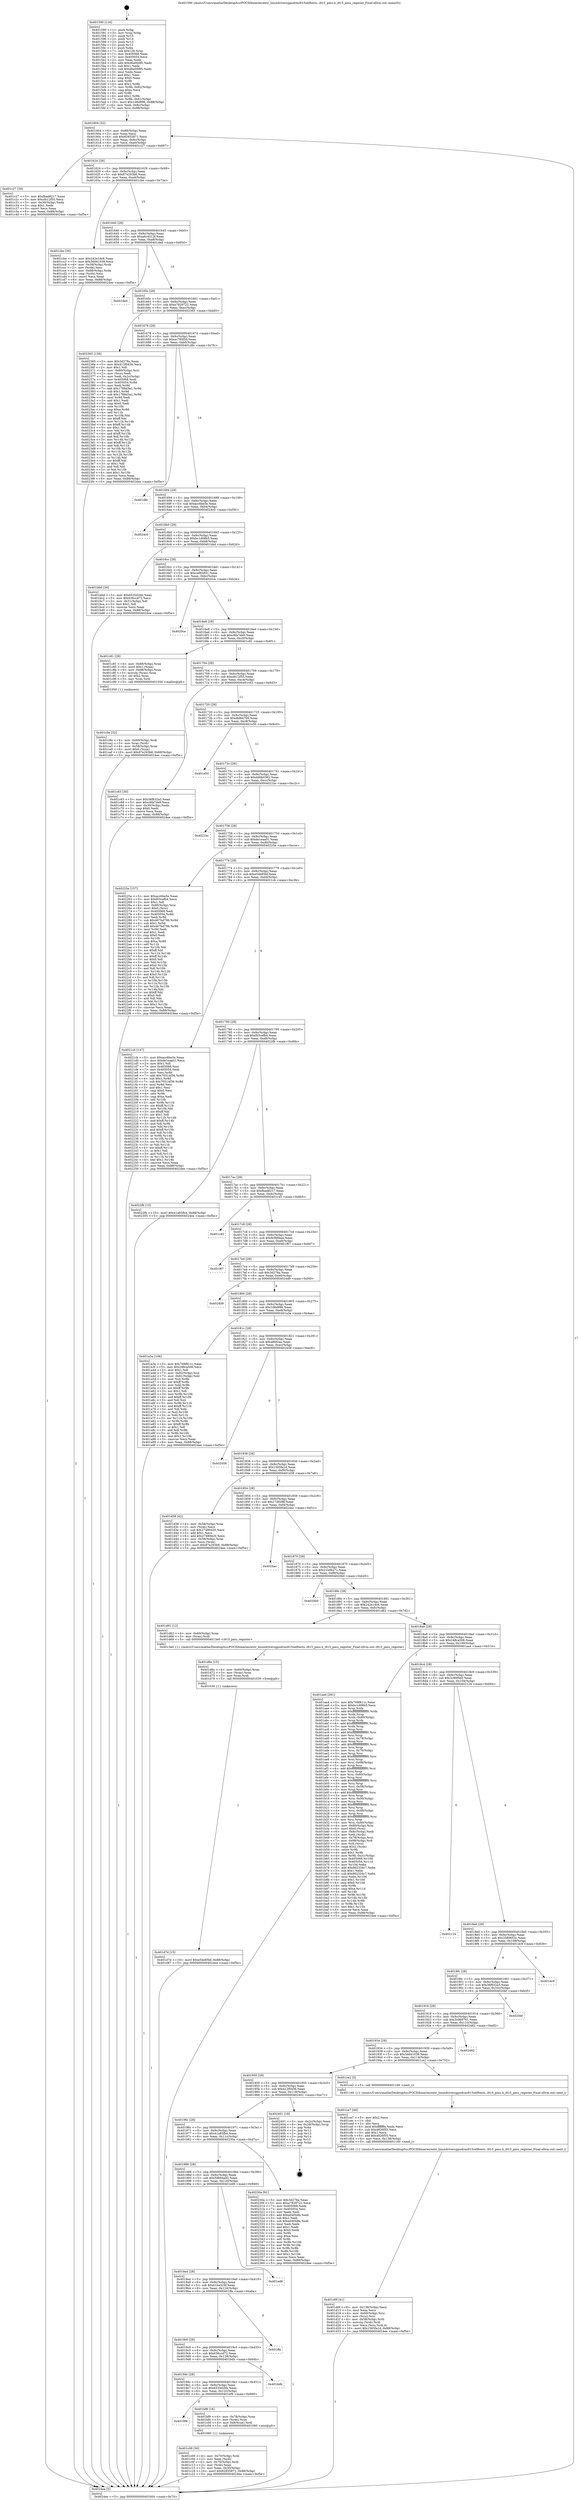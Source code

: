 digraph "0x401590" {
  label = "0x401590 (/mnt/c/Users/mathe/Desktop/tcc/POCII/binaries/extr_linuxdriversgpudrmi915selftests..i915_pmu.h_i915_pmu_register_Final-ollvm.out::main(0))"
  labelloc = "t"
  node[shape=record]

  Entry [label="",width=0.3,height=0.3,shape=circle,fillcolor=black,style=filled]
  "0x401604" [label="{
     0x401604 [32]\l
     | [instrs]\l
     &nbsp;&nbsp;0x401604 \<+6\>: mov -0x88(%rbp),%eax\l
     &nbsp;&nbsp;0x40160a \<+2\>: mov %eax,%ecx\l
     &nbsp;&nbsp;0x40160c \<+6\>: sub $0x82855871,%ecx\l
     &nbsp;&nbsp;0x401612 \<+6\>: mov %eax,-0x9c(%rbp)\l
     &nbsp;&nbsp;0x401618 \<+6\>: mov %ecx,-0xa0(%rbp)\l
     &nbsp;&nbsp;0x40161e \<+6\>: je 0000000000401c27 \<main+0x697\>\l
  }"]
  "0x401c27" [label="{
     0x401c27 [30]\l
     | [instrs]\l
     &nbsp;&nbsp;0x401c27 \<+5\>: mov $0xfbad8217,%eax\l
     &nbsp;&nbsp;0x401c2c \<+5\>: mov $0xcfe12f55,%ecx\l
     &nbsp;&nbsp;0x401c31 \<+3\>: mov -0x30(%rbp),%edx\l
     &nbsp;&nbsp;0x401c34 \<+3\>: cmp $0x1,%edx\l
     &nbsp;&nbsp;0x401c37 \<+3\>: cmovl %ecx,%eax\l
     &nbsp;&nbsp;0x401c3a \<+6\>: mov %eax,-0x88(%rbp)\l
     &nbsp;&nbsp;0x401c40 \<+5\>: jmp 00000000004024ee \<main+0xf5e\>\l
  }"]
  "0x401624" [label="{
     0x401624 [28]\l
     | [instrs]\l
     &nbsp;&nbsp;0x401624 \<+5\>: jmp 0000000000401629 \<main+0x99\>\l
     &nbsp;&nbsp;0x401629 \<+6\>: mov -0x9c(%rbp),%eax\l
     &nbsp;&nbsp;0x40162f \<+5\>: sub $0x87e293b6,%eax\l
     &nbsp;&nbsp;0x401634 \<+6\>: mov %eax,-0xa4(%rbp)\l
     &nbsp;&nbsp;0x40163a \<+6\>: je 0000000000401cbe \<main+0x72e\>\l
  }"]
  Exit [label="",width=0.3,height=0.3,shape=circle,fillcolor=black,style=filled,peripheries=2]
  "0x401cbe" [label="{
     0x401cbe [36]\l
     | [instrs]\l
     &nbsp;&nbsp;0x401cbe \<+5\>: mov $0x242e1dc6,%eax\l
     &nbsp;&nbsp;0x401cc3 \<+5\>: mov $0x3dd41039,%ecx\l
     &nbsp;&nbsp;0x401cc8 \<+4\>: mov -0x58(%rbp),%rdx\l
     &nbsp;&nbsp;0x401ccc \<+2\>: mov (%rdx),%esi\l
     &nbsp;&nbsp;0x401cce \<+4\>: mov -0x68(%rbp),%rdx\l
     &nbsp;&nbsp;0x401cd2 \<+2\>: cmp (%rdx),%esi\l
     &nbsp;&nbsp;0x401cd4 \<+3\>: cmovl %ecx,%eax\l
     &nbsp;&nbsp;0x401cd7 \<+6\>: mov %eax,-0x88(%rbp)\l
     &nbsp;&nbsp;0x401cdd \<+5\>: jmp 00000000004024ee \<main+0xf5e\>\l
  }"]
  "0x401640" [label="{
     0x401640 [28]\l
     | [instrs]\l
     &nbsp;&nbsp;0x401640 \<+5\>: jmp 0000000000401645 \<main+0xb5\>\l
     &nbsp;&nbsp;0x401645 \<+6\>: mov -0x9c(%rbp),%eax\l
     &nbsp;&nbsp;0x40164b \<+5\>: sub $0xa6c4512f,%eax\l
     &nbsp;&nbsp;0x401650 \<+6\>: mov %eax,-0xa8(%rbp)\l
     &nbsp;&nbsp;0x401656 \<+6\>: je 0000000000401ded \<main+0x85d\>\l
  }"]
  "0x401d7d" [label="{
     0x401d7d [15]\l
     | [instrs]\l
     &nbsp;&nbsp;0x401d7d \<+10\>: movl $0xe54e85bf,-0x88(%rbp)\l
     &nbsp;&nbsp;0x401d87 \<+5\>: jmp 00000000004024ee \<main+0xf5e\>\l
  }"]
  "0x401ded" [label="{
     0x401ded\l
  }", style=dashed]
  "0x40165c" [label="{
     0x40165c [28]\l
     | [instrs]\l
     &nbsp;&nbsp;0x40165c \<+5\>: jmp 0000000000401661 \<main+0xd1\>\l
     &nbsp;&nbsp;0x401661 \<+6\>: mov -0x9c(%rbp),%eax\l
     &nbsp;&nbsp;0x401667 \<+5\>: sub $0xa7829722,%eax\l
     &nbsp;&nbsp;0x40166c \<+6\>: mov %eax,-0xac(%rbp)\l
     &nbsp;&nbsp;0x401672 \<+6\>: je 0000000000402365 \<main+0xdd5\>\l
  }"]
  "0x401d6e" [label="{
     0x401d6e [15]\l
     | [instrs]\l
     &nbsp;&nbsp;0x401d6e \<+4\>: mov -0x60(%rbp),%rax\l
     &nbsp;&nbsp;0x401d72 \<+3\>: mov (%rax),%rax\l
     &nbsp;&nbsp;0x401d75 \<+3\>: mov %rax,%rdi\l
     &nbsp;&nbsp;0x401d78 \<+5\>: call 0000000000401030 \<free@plt\>\l
     | [calls]\l
     &nbsp;&nbsp;0x401030 \{1\} (unknown)\l
  }"]
  "0x402365" [label="{
     0x402365 [156]\l
     | [instrs]\l
     &nbsp;&nbsp;0x402365 \<+5\>: mov $0x3d278a,%eax\l
     &nbsp;&nbsp;0x40236a \<+5\>: mov $0x412f0436,%ecx\l
     &nbsp;&nbsp;0x40236f \<+2\>: mov $0x1,%dl\l
     &nbsp;&nbsp;0x402371 \<+4\>: mov -0x80(%rbp),%rsi\l
     &nbsp;&nbsp;0x402375 \<+2\>: mov (%rsi),%edi\l
     &nbsp;&nbsp;0x402377 \<+3\>: mov %edi,-0x2c(%rbp)\l
     &nbsp;&nbsp;0x40237a \<+7\>: mov 0x405068,%edi\l
     &nbsp;&nbsp;0x402381 \<+8\>: mov 0x405054,%r8d\l
     &nbsp;&nbsp;0x402389 \<+3\>: mov %edi,%r9d\l
     &nbsp;&nbsp;0x40238c \<+7\>: add $0x1788d3a1,%r9d\l
     &nbsp;&nbsp;0x402393 \<+4\>: sub $0x1,%r9d\l
     &nbsp;&nbsp;0x402397 \<+7\>: sub $0x1788d3a1,%r9d\l
     &nbsp;&nbsp;0x40239e \<+4\>: imul %r9d,%edi\l
     &nbsp;&nbsp;0x4023a2 \<+3\>: and $0x1,%edi\l
     &nbsp;&nbsp;0x4023a5 \<+3\>: cmp $0x0,%edi\l
     &nbsp;&nbsp;0x4023a8 \<+4\>: sete %r10b\l
     &nbsp;&nbsp;0x4023ac \<+4\>: cmp $0xa,%r8d\l
     &nbsp;&nbsp;0x4023b0 \<+4\>: setl %r11b\l
     &nbsp;&nbsp;0x4023b4 \<+3\>: mov %r10b,%bl\l
     &nbsp;&nbsp;0x4023b7 \<+3\>: xor $0xff,%bl\l
     &nbsp;&nbsp;0x4023ba \<+3\>: mov %r11b,%r14b\l
     &nbsp;&nbsp;0x4023bd \<+4\>: xor $0xff,%r14b\l
     &nbsp;&nbsp;0x4023c1 \<+3\>: xor $0x1,%dl\l
     &nbsp;&nbsp;0x4023c4 \<+3\>: mov %bl,%r15b\l
     &nbsp;&nbsp;0x4023c7 \<+4\>: and $0xff,%r15b\l
     &nbsp;&nbsp;0x4023cb \<+3\>: and %dl,%r10b\l
     &nbsp;&nbsp;0x4023ce \<+3\>: mov %r14b,%r12b\l
     &nbsp;&nbsp;0x4023d1 \<+4\>: and $0xff,%r12b\l
     &nbsp;&nbsp;0x4023d5 \<+3\>: and %dl,%r11b\l
     &nbsp;&nbsp;0x4023d8 \<+3\>: or %r10b,%r15b\l
     &nbsp;&nbsp;0x4023db \<+3\>: or %r11b,%r12b\l
     &nbsp;&nbsp;0x4023de \<+3\>: xor %r12b,%r15b\l
     &nbsp;&nbsp;0x4023e1 \<+3\>: or %r14b,%bl\l
     &nbsp;&nbsp;0x4023e4 \<+3\>: xor $0xff,%bl\l
     &nbsp;&nbsp;0x4023e7 \<+3\>: or $0x1,%dl\l
     &nbsp;&nbsp;0x4023ea \<+2\>: and %dl,%bl\l
     &nbsp;&nbsp;0x4023ec \<+3\>: or %bl,%r15b\l
     &nbsp;&nbsp;0x4023ef \<+4\>: test $0x1,%r15b\l
     &nbsp;&nbsp;0x4023f3 \<+3\>: cmovne %ecx,%eax\l
     &nbsp;&nbsp;0x4023f6 \<+6\>: mov %eax,-0x88(%rbp)\l
     &nbsp;&nbsp;0x4023fc \<+5\>: jmp 00000000004024ee \<main+0xf5e\>\l
  }"]
  "0x401678" [label="{
     0x401678 [28]\l
     | [instrs]\l
     &nbsp;&nbsp;0x401678 \<+5\>: jmp 000000000040167d \<main+0xed\>\l
     &nbsp;&nbsp;0x40167d \<+6\>: mov -0x9c(%rbp),%eax\l
     &nbsp;&nbsp;0x401683 \<+5\>: sub $0xac780f26,%eax\l
     &nbsp;&nbsp;0x401688 \<+6\>: mov %eax,-0xb0(%rbp)\l
     &nbsp;&nbsp;0x40168e \<+6\>: je 0000000000401d8c \<main+0x7fc\>\l
  }"]
  "0x401d0f" [label="{
     0x401d0f [41]\l
     | [instrs]\l
     &nbsp;&nbsp;0x401d0f \<+6\>: mov -0x138(%rbp),%ecx\l
     &nbsp;&nbsp;0x401d15 \<+3\>: imul %eax,%ecx\l
     &nbsp;&nbsp;0x401d18 \<+4\>: mov -0x60(%rbp),%rsi\l
     &nbsp;&nbsp;0x401d1c \<+3\>: mov (%rsi),%rsi\l
     &nbsp;&nbsp;0x401d1f \<+4\>: mov -0x58(%rbp),%rdi\l
     &nbsp;&nbsp;0x401d23 \<+3\>: movslq (%rdi),%rdi\l
     &nbsp;&nbsp;0x401d26 \<+3\>: mov %ecx,(%rsi,%rdi,4)\l
     &nbsp;&nbsp;0x401d29 \<+10\>: movl $0x1565fa1d,-0x88(%rbp)\l
     &nbsp;&nbsp;0x401d33 \<+5\>: jmp 00000000004024ee \<main+0xf5e\>\l
  }"]
  "0x401d8c" [label="{
     0x401d8c\l
  }", style=dashed]
  "0x401694" [label="{
     0x401694 [28]\l
     | [instrs]\l
     &nbsp;&nbsp;0x401694 \<+5\>: jmp 0000000000401699 \<main+0x109\>\l
     &nbsp;&nbsp;0x401699 \<+6\>: mov -0x9c(%rbp),%eax\l
     &nbsp;&nbsp;0x40169f \<+5\>: sub $0xacc6be5e,%eax\l
     &nbsp;&nbsp;0x4016a4 \<+6\>: mov %eax,-0xb4(%rbp)\l
     &nbsp;&nbsp;0x4016aa \<+6\>: je 00000000004024c0 \<main+0xf30\>\l
  }"]
  "0x401ce7" [label="{
     0x401ce7 [40]\l
     | [instrs]\l
     &nbsp;&nbsp;0x401ce7 \<+5\>: mov $0x2,%ecx\l
     &nbsp;&nbsp;0x401cec \<+1\>: cltd\l
     &nbsp;&nbsp;0x401ced \<+2\>: idiv %ecx\l
     &nbsp;&nbsp;0x401cef \<+6\>: imul $0xfffffffe,%edx,%ecx\l
     &nbsp;&nbsp;0x401cf5 \<+6\>: sub $0x4826f55,%ecx\l
     &nbsp;&nbsp;0x401cfb \<+3\>: add $0x1,%ecx\l
     &nbsp;&nbsp;0x401cfe \<+6\>: add $0x4826f55,%ecx\l
     &nbsp;&nbsp;0x401d04 \<+6\>: mov %ecx,-0x138(%rbp)\l
     &nbsp;&nbsp;0x401d0a \<+5\>: call 0000000000401160 \<next_i\>\l
     | [calls]\l
     &nbsp;&nbsp;0x401160 \{1\} (/mnt/c/Users/mathe/Desktop/tcc/POCII/binaries/extr_linuxdriversgpudrmi915selftests..i915_pmu.h_i915_pmu_register_Final-ollvm.out::next_i)\l
  }"]
  "0x4024c0" [label="{
     0x4024c0\l
  }", style=dashed]
  "0x4016b0" [label="{
     0x4016b0 [28]\l
     | [instrs]\l
     &nbsp;&nbsp;0x4016b0 \<+5\>: jmp 00000000004016b5 \<main+0x125\>\l
     &nbsp;&nbsp;0x4016b5 \<+6\>: mov -0x9c(%rbp),%eax\l
     &nbsp;&nbsp;0x4016bb \<+5\>: sub $0xbc1d08b5,%eax\l
     &nbsp;&nbsp;0x4016c0 \<+6\>: mov %eax,-0xb8(%rbp)\l
     &nbsp;&nbsp;0x4016c6 \<+6\>: je 0000000000401bbd \<main+0x62d\>\l
  }"]
  "0x401c9e" [label="{
     0x401c9e [32]\l
     | [instrs]\l
     &nbsp;&nbsp;0x401c9e \<+4\>: mov -0x60(%rbp),%rdi\l
     &nbsp;&nbsp;0x401ca2 \<+3\>: mov %rax,(%rdi)\l
     &nbsp;&nbsp;0x401ca5 \<+4\>: mov -0x58(%rbp),%rax\l
     &nbsp;&nbsp;0x401ca9 \<+6\>: movl $0x0,(%rax)\l
     &nbsp;&nbsp;0x401caf \<+10\>: movl $0x87e293b6,-0x88(%rbp)\l
     &nbsp;&nbsp;0x401cb9 \<+5\>: jmp 00000000004024ee \<main+0xf5e\>\l
  }"]
  "0x401bbd" [label="{
     0x401bbd [30]\l
     | [instrs]\l
     &nbsp;&nbsp;0x401bbd \<+5\>: mov $0x6535d2bb,%eax\l
     &nbsp;&nbsp;0x401bc2 \<+5\>: mov $0x636ccd72,%ecx\l
     &nbsp;&nbsp;0x401bc7 \<+3\>: mov -0x31(%rbp),%dl\l
     &nbsp;&nbsp;0x401bca \<+3\>: test $0x1,%dl\l
     &nbsp;&nbsp;0x401bcd \<+3\>: cmovne %ecx,%eax\l
     &nbsp;&nbsp;0x401bd0 \<+6\>: mov %eax,-0x88(%rbp)\l
     &nbsp;&nbsp;0x401bd6 \<+5\>: jmp 00000000004024ee \<main+0xf5e\>\l
  }"]
  "0x4016cc" [label="{
     0x4016cc [28]\l
     | [instrs]\l
     &nbsp;&nbsp;0x4016cc \<+5\>: jmp 00000000004016d1 \<main+0x141\>\l
     &nbsp;&nbsp;0x4016d1 \<+6\>: mov -0x9c(%rbp),%eax\l
     &nbsp;&nbsp;0x4016d7 \<+5\>: sub $0xc4f65831,%eax\l
     &nbsp;&nbsp;0x4016dc \<+6\>: mov %eax,-0xbc(%rbp)\l
     &nbsp;&nbsp;0x4016e2 \<+6\>: je 00000000004020ce \<main+0xb3e\>\l
  }"]
  "0x401c09" [label="{
     0x401c09 [30]\l
     | [instrs]\l
     &nbsp;&nbsp;0x401c09 \<+4\>: mov -0x70(%rbp),%rdi\l
     &nbsp;&nbsp;0x401c0d \<+2\>: mov %eax,(%rdi)\l
     &nbsp;&nbsp;0x401c0f \<+4\>: mov -0x70(%rbp),%rdi\l
     &nbsp;&nbsp;0x401c13 \<+2\>: mov (%rdi),%eax\l
     &nbsp;&nbsp;0x401c15 \<+3\>: mov %eax,-0x30(%rbp)\l
     &nbsp;&nbsp;0x401c18 \<+10\>: movl $0x82855871,-0x88(%rbp)\l
     &nbsp;&nbsp;0x401c22 \<+5\>: jmp 00000000004024ee \<main+0xf5e\>\l
  }"]
  "0x4020ce" [label="{
     0x4020ce\l
  }", style=dashed]
  "0x4016e8" [label="{
     0x4016e8 [28]\l
     | [instrs]\l
     &nbsp;&nbsp;0x4016e8 \<+5\>: jmp 00000000004016ed \<main+0x15d\>\l
     &nbsp;&nbsp;0x4016ed \<+6\>: mov -0x9c(%rbp),%eax\l
     &nbsp;&nbsp;0x4016f3 \<+5\>: sub $0xc6fa7de9,%eax\l
     &nbsp;&nbsp;0x4016f8 \<+6\>: mov %eax,-0xc0(%rbp)\l
     &nbsp;&nbsp;0x4016fe \<+6\>: je 0000000000401c81 \<main+0x6f1\>\l
  }"]
  "0x4019f8" [label="{
     0x4019f8\l
  }", style=dashed]
  "0x401c81" [label="{
     0x401c81 [29]\l
     | [instrs]\l
     &nbsp;&nbsp;0x401c81 \<+4\>: mov -0x68(%rbp),%rax\l
     &nbsp;&nbsp;0x401c85 \<+6\>: movl $0x1,(%rax)\l
     &nbsp;&nbsp;0x401c8b \<+4\>: mov -0x68(%rbp),%rax\l
     &nbsp;&nbsp;0x401c8f \<+3\>: movslq (%rax),%rax\l
     &nbsp;&nbsp;0x401c92 \<+4\>: shl $0x2,%rax\l
     &nbsp;&nbsp;0x401c96 \<+3\>: mov %rax,%rdi\l
     &nbsp;&nbsp;0x401c99 \<+5\>: call 0000000000401050 \<malloc@plt\>\l
     | [calls]\l
     &nbsp;&nbsp;0x401050 \{1\} (unknown)\l
  }"]
  "0x401704" [label="{
     0x401704 [28]\l
     | [instrs]\l
     &nbsp;&nbsp;0x401704 \<+5\>: jmp 0000000000401709 \<main+0x179\>\l
     &nbsp;&nbsp;0x401709 \<+6\>: mov -0x9c(%rbp),%eax\l
     &nbsp;&nbsp;0x40170f \<+5\>: sub $0xcfe12f55,%eax\l
     &nbsp;&nbsp;0x401714 \<+6\>: mov %eax,-0xc4(%rbp)\l
     &nbsp;&nbsp;0x40171a \<+6\>: je 0000000000401c63 \<main+0x6d3\>\l
  }"]
  "0x401bf9" [label="{
     0x401bf9 [16]\l
     | [instrs]\l
     &nbsp;&nbsp;0x401bf9 \<+4\>: mov -0x78(%rbp),%rax\l
     &nbsp;&nbsp;0x401bfd \<+3\>: mov (%rax),%rax\l
     &nbsp;&nbsp;0x401c00 \<+4\>: mov 0x8(%rax),%rdi\l
     &nbsp;&nbsp;0x401c04 \<+5\>: call 0000000000401060 \<atoi@plt\>\l
     | [calls]\l
     &nbsp;&nbsp;0x401060 \{1\} (unknown)\l
  }"]
  "0x401c63" [label="{
     0x401c63 [30]\l
     | [instrs]\l
     &nbsp;&nbsp;0x401c63 \<+5\>: mov $0x36f632a3,%eax\l
     &nbsp;&nbsp;0x401c68 \<+5\>: mov $0xc6fa7de9,%ecx\l
     &nbsp;&nbsp;0x401c6d \<+3\>: mov -0x30(%rbp),%edx\l
     &nbsp;&nbsp;0x401c70 \<+3\>: cmp $0x0,%edx\l
     &nbsp;&nbsp;0x401c73 \<+3\>: cmove %ecx,%eax\l
     &nbsp;&nbsp;0x401c76 \<+6\>: mov %eax,-0x88(%rbp)\l
     &nbsp;&nbsp;0x401c7c \<+5\>: jmp 00000000004024ee \<main+0xf5e\>\l
  }"]
  "0x401720" [label="{
     0x401720 [28]\l
     | [instrs]\l
     &nbsp;&nbsp;0x401720 \<+5\>: jmp 0000000000401725 \<main+0x195\>\l
     &nbsp;&nbsp;0x401725 \<+6\>: mov -0x9c(%rbp),%eax\l
     &nbsp;&nbsp;0x40172b \<+5\>: sub $0xdbf64709,%eax\l
     &nbsp;&nbsp;0x401730 \<+6\>: mov %eax,-0xc8(%rbp)\l
     &nbsp;&nbsp;0x401736 \<+6\>: je 0000000000401e50 \<main+0x8c0\>\l
  }"]
  "0x4019dc" [label="{
     0x4019dc [28]\l
     | [instrs]\l
     &nbsp;&nbsp;0x4019dc \<+5\>: jmp 00000000004019e1 \<main+0x451\>\l
     &nbsp;&nbsp;0x4019e1 \<+6\>: mov -0x9c(%rbp),%eax\l
     &nbsp;&nbsp;0x4019e7 \<+5\>: sub $0x6535d2bb,%eax\l
     &nbsp;&nbsp;0x4019ec \<+6\>: mov %eax,-0x12c(%rbp)\l
     &nbsp;&nbsp;0x4019f2 \<+6\>: je 0000000000401bf9 \<main+0x669\>\l
  }"]
  "0x401e50" [label="{
     0x401e50\l
  }", style=dashed]
  "0x40173c" [label="{
     0x40173c [28]\l
     | [instrs]\l
     &nbsp;&nbsp;0x40173c \<+5\>: jmp 0000000000401741 \<main+0x1b1\>\l
     &nbsp;&nbsp;0x401741 \<+6\>: mov -0x9c(%rbp),%eax\l
     &nbsp;&nbsp;0x401747 \<+5\>: sub $0xdd0b0382,%eax\l
     &nbsp;&nbsp;0x40174c \<+6\>: mov %eax,-0xcc(%rbp)\l
     &nbsp;&nbsp;0x401752 \<+6\>: je 00000000004021bc \<main+0xc2c\>\l
  }"]
  "0x401bdb" [label="{
     0x401bdb\l
  }", style=dashed]
  "0x4021bc" [label="{
     0x4021bc\l
  }", style=dashed]
  "0x401758" [label="{
     0x401758 [28]\l
     | [instrs]\l
     &nbsp;&nbsp;0x401758 \<+5\>: jmp 000000000040175d \<main+0x1cd\>\l
     &nbsp;&nbsp;0x40175d \<+6\>: mov -0x9c(%rbp),%eax\l
     &nbsp;&nbsp;0x401763 \<+5\>: sub $0xde1eaa01,%eax\l
     &nbsp;&nbsp;0x401768 \<+6\>: mov %eax,-0xd0(%rbp)\l
     &nbsp;&nbsp;0x40176e \<+6\>: je 000000000040225e \<main+0xcce\>\l
  }"]
  "0x4019c0" [label="{
     0x4019c0 [28]\l
     | [instrs]\l
     &nbsp;&nbsp;0x4019c0 \<+5\>: jmp 00000000004019c5 \<main+0x435\>\l
     &nbsp;&nbsp;0x4019c5 \<+6\>: mov -0x9c(%rbp),%eax\l
     &nbsp;&nbsp;0x4019cb \<+5\>: sub $0x636ccd72,%eax\l
     &nbsp;&nbsp;0x4019d0 \<+6\>: mov %eax,-0x128(%rbp)\l
     &nbsp;&nbsp;0x4019d6 \<+6\>: je 0000000000401bdb \<main+0x64b\>\l
  }"]
  "0x40225e" [label="{
     0x40225e [157]\l
     | [instrs]\l
     &nbsp;&nbsp;0x40225e \<+5\>: mov $0xacc6be5e,%eax\l
     &nbsp;&nbsp;0x402263 \<+5\>: mov $0xf03cefb4,%ecx\l
     &nbsp;&nbsp;0x402268 \<+2\>: mov $0x1,%dl\l
     &nbsp;&nbsp;0x40226a \<+4\>: mov -0x80(%rbp),%rsi\l
     &nbsp;&nbsp;0x40226e \<+6\>: movl $0x0,(%rsi)\l
     &nbsp;&nbsp;0x402274 \<+7\>: mov 0x405068,%edi\l
     &nbsp;&nbsp;0x40227b \<+8\>: mov 0x405054,%r8d\l
     &nbsp;&nbsp;0x402283 \<+3\>: mov %edi,%r9d\l
     &nbsp;&nbsp;0x402286 \<+7\>: sub $0x467bd796,%r9d\l
     &nbsp;&nbsp;0x40228d \<+4\>: sub $0x1,%r9d\l
     &nbsp;&nbsp;0x402291 \<+7\>: add $0x467bd796,%r9d\l
     &nbsp;&nbsp;0x402298 \<+4\>: imul %r9d,%edi\l
     &nbsp;&nbsp;0x40229c \<+3\>: and $0x1,%edi\l
     &nbsp;&nbsp;0x40229f \<+3\>: cmp $0x0,%edi\l
     &nbsp;&nbsp;0x4022a2 \<+4\>: sete %r10b\l
     &nbsp;&nbsp;0x4022a6 \<+4\>: cmp $0xa,%r8d\l
     &nbsp;&nbsp;0x4022aa \<+4\>: setl %r11b\l
     &nbsp;&nbsp;0x4022ae \<+3\>: mov %r10b,%bl\l
     &nbsp;&nbsp;0x4022b1 \<+3\>: xor $0xff,%bl\l
     &nbsp;&nbsp;0x4022b4 \<+3\>: mov %r11b,%r14b\l
     &nbsp;&nbsp;0x4022b7 \<+4\>: xor $0xff,%r14b\l
     &nbsp;&nbsp;0x4022bb \<+3\>: xor $0x0,%dl\l
     &nbsp;&nbsp;0x4022be \<+3\>: mov %bl,%r15b\l
     &nbsp;&nbsp;0x4022c1 \<+4\>: and $0x0,%r15b\l
     &nbsp;&nbsp;0x4022c5 \<+3\>: and %dl,%r10b\l
     &nbsp;&nbsp;0x4022c8 \<+3\>: mov %r14b,%r12b\l
     &nbsp;&nbsp;0x4022cb \<+4\>: and $0x0,%r12b\l
     &nbsp;&nbsp;0x4022cf \<+3\>: and %dl,%r11b\l
     &nbsp;&nbsp;0x4022d2 \<+3\>: or %r10b,%r15b\l
     &nbsp;&nbsp;0x4022d5 \<+3\>: or %r11b,%r12b\l
     &nbsp;&nbsp;0x4022d8 \<+3\>: xor %r12b,%r15b\l
     &nbsp;&nbsp;0x4022db \<+3\>: or %r14b,%bl\l
     &nbsp;&nbsp;0x4022de \<+3\>: xor $0xff,%bl\l
     &nbsp;&nbsp;0x4022e1 \<+3\>: or $0x0,%dl\l
     &nbsp;&nbsp;0x4022e4 \<+2\>: and %dl,%bl\l
     &nbsp;&nbsp;0x4022e6 \<+3\>: or %bl,%r15b\l
     &nbsp;&nbsp;0x4022e9 \<+4\>: test $0x1,%r15b\l
     &nbsp;&nbsp;0x4022ed \<+3\>: cmovne %ecx,%eax\l
     &nbsp;&nbsp;0x4022f0 \<+6\>: mov %eax,-0x88(%rbp)\l
     &nbsp;&nbsp;0x4022f6 \<+5\>: jmp 00000000004024ee \<main+0xf5e\>\l
  }"]
  "0x401774" [label="{
     0x401774 [28]\l
     | [instrs]\l
     &nbsp;&nbsp;0x401774 \<+5\>: jmp 0000000000401779 \<main+0x1e9\>\l
     &nbsp;&nbsp;0x401779 \<+6\>: mov -0x9c(%rbp),%eax\l
     &nbsp;&nbsp;0x40177f \<+5\>: sub $0xe54e85bf,%eax\l
     &nbsp;&nbsp;0x401784 \<+6\>: mov %eax,-0xd4(%rbp)\l
     &nbsp;&nbsp;0x40178a \<+6\>: je 00000000004021cb \<main+0xc3b\>\l
  }"]
  "0x401ffa" [label="{
     0x401ffa\l
  }", style=dashed]
  "0x4021cb" [label="{
     0x4021cb [147]\l
     | [instrs]\l
     &nbsp;&nbsp;0x4021cb \<+5\>: mov $0xacc6be5e,%eax\l
     &nbsp;&nbsp;0x4021d0 \<+5\>: mov $0xde1eaa01,%ecx\l
     &nbsp;&nbsp;0x4021d5 \<+2\>: mov $0x1,%dl\l
     &nbsp;&nbsp;0x4021d7 \<+7\>: mov 0x405068,%esi\l
     &nbsp;&nbsp;0x4021de \<+7\>: mov 0x405054,%edi\l
     &nbsp;&nbsp;0x4021e5 \<+3\>: mov %esi,%r8d\l
     &nbsp;&nbsp;0x4021e8 \<+7\>: add $0x70514f36,%r8d\l
     &nbsp;&nbsp;0x4021ef \<+4\>: sub $0x1,%r8d\l
     &nbsp;&nbsp;0x4021f3 \<+7\>: sub $0x70514f36,%r8d\l
     &nbsp;&nbsp;0x4021fa \<+4\>: imul %r8d,%esi\l
     &nbsp;&nbsp;0x4021fe \<+3\>: and $0x1,%esi\l
     &nbsp;&nbsp;0x402201 \<+3\>: cmp $0x0,%esi\l
     &nbsp;&nbsp;0x402204 \<+4\>: sete %r9b\l
     &nbsp;&nbsp;0x402208 \<+3\>: cmp $0xa,%edi\l
     &nbsp;&nbsp;0x40220b \<+4\>: setl %r10b\l
     &nbsp;&nbsp;0x40220f \<+3\>: mov %r9b,%r11b\l
     &nbsp;&nbsp;0x402212 \<+4\>: xor $0xff,%r11b\l
     &nbsp;&nbsp;0x402216 \<+3\>: mov %r10b,%bl\l
     &nbsp;&nbsp;0x402219 \<+3\>: xor $0xff,%bl\l
     &nbsp;&nbsp;0x40221c \<+3\>: xor $0x1,%dl\l
     &nbsp;&nbsp;0x40221f \<+3\>: mov %r11b,%r14b\l
     &nbsp;&nbsp;0x402222 \<+4\>: and $0xff,%r14b\l
     &nbsp;&nbsp;0x402226 \<+3\>: and %dl,%r9b\l
     &nbsp;&nbsp;0x402229 \<+3\>: mov %bl,%r15b\l
     &nbsp;&nbsp;0x40222c \<+4\>: and $0xff,%r15b\l
     &nbsp;&nbsp;0x402230 \<+3\>: and %dl,%r10b\l
     &nbsp;&nbsp;0x402233 \<+3\>: or %r9b,%r14b\l
     &nbsp;&nbsp;0x402236 \<+3\>: or %r10b,%r15b\l
     &nbsp;&nbsp;0x402239 \<+3\>: xor %r15b,%r14b\l
     &nbsp;&nbsp;0x40223c \<+3\>: or %bl,%r11b\l
     &nbsp;&nbsp;0x40223f \<+4\>: xor $0xff,%r11b\l
     &nbsp;&nbsp;0x402243 \<+3\>: or $0x1,%dl\l
     &nbsp;&nbsp;0x402246 \<+3\>: and %dl,%r11b\l
     &nbsp;&nbsp;0x402249 \<+3\>: or %r11b,%r14b\l
     &nbsp;&nbsp;0x40224c \<+4\>: test $0x1,%r14b\l
     &nbsp;&nbsp;0x402250 \<+3\>: cmovne %ecx,%eax\l
     &nbsp;&nbsp;0x402253 \<+6\>: mov %eax,-0x88(%rbp)\l
     &nbsp;&nbsp;0x402259 \<+5\>: jmp 00000000004024ee \<main+0xf5e\>\l
  }"]
  "0x401790" [label="{
     0x401790 [28]\l
     | [instrs]\l
     &nbsp;&nbsp;0x401790 \<+5\>: jmp 0000000000401795 \<main+0x205\>\l
     &nbsp;&nbsp;0x401795 \<+6\>: mov -0x9c(%rbp),%eax\l
     &nbsp;&nbsp;0x40179b \<+5\>: sub $0xf03cefb4,%eax\l
     &nbsp;&nbsp;0x4017a0 \<+6\>: mov %eax,-0xd8(%rbp)\l
     &nbsp;&nbsp;0x4017a6 \<+6\>: je 00000000004022fb \<main+0xd6b\>\l
  }"]
  "0x4019a4" [label="{
     0x4019a4 [28]\l
     | [instrs]\l
     &nbsp;&nbsp;0x4019a4 \<+5\>: jmp 00000000004019a9 \<main+0x419\>\l
     &nbsp;&nbsp;0x4019a9 \<+6\>: mov -0x9c(%rbp),%eax\l
     &nbsp;&nbsp;0x4019af \<+5\>: sub $0x61ba324f,%eax\l
     &nbsp;&nbsp;0x4019b4 \<+6\>: mov %eax,-0x124(%rbp)\l
     &nbsp;&nbsp;0x4019ba \<+6\>: je 0000000000401ffa \<main+0xa6a\>\l
  }"]
  "0x4022fb" [label="{
     0x4022fb [15]\l
     | [instrs]\l
     &nbsp;&nbsp;0x4022fb \<+10\>: movl $0x41a85fb4,-0x88(%rbp)\l
     &nbsp;&nbsp;0x402305 \<+5\>: jmp 00000000004024ee \<main+0xf5e\>\l
  }"]
  "0x4017ac" [label="{
     0x4017ac [28]\l
     | [instrs]\l
     &nbsp;&nbsp;0x4017ac \<+5\>: jmp 00000000004017b1 \<main+0x221\>\l
     &nbsp;&nbsp;0x4017b1 \<+6\>: mov -0x9c(%rbp),%eax\l
     &nbsp;&nbsp;0x4017b7 \<+5\>: sub $0xfbad8217,%eax\l
     &nbsp;&nbsp;0x4017bc \<+6\>: mov %eax,-0xdc(%rbp)\l
     &nbsp;&nbsp;0x4017c2 \<+6\>: je 0000000000401c45 \<main+0x6b5\>\l
  }"]
  "0x401ed9" [label="{
     0x401ed9\l
  }", style=dashed]
  "0x401c45" [label="{
     0x401c45\l
  }", style=dashed]
  "0x4017c8" [label="{
     0x4017c8 [28]\l
     | [instrs]\l
     &nbsp;&nbsp;0x4017c8 \<+5\>: jmp 00000000004017cd \<main+0x23d\>\l
     &nbsp;&nbsp;0x4017cd \<+6\>: mov -0x9c(%rbp),%eax\l
     &nbsp;&nbsp;0x4017d3 \<+5\>: sub $0xfe5b6baa,%eax\l
     &nbsp;&nbsp;0x4017d8 \<+6\>: mov %eax,-0xe0(%rbp)\l
     &nbsp;&nbsp;0x4017de \<+6\>: je 0000000000401f67 \<main+0x9d7\>\l
  }"]
  "0x401988" [label="{
     0x401988 [28]\l
     | [instrs]\l
     &nbsp;&nbsp;0x401988 \<+5\>: jmp 000000000040198d \<main+0x3fd\>\l
     &nbsp;&nbsp;0x40198d \<+6\>: mov -0x9c(%rbp),%eax\l
     &nbsp;&nbsp;0x401993 \<+5\>: sub $0x59b94a92,%eax\l
     &nbsp;&nbsp;0x401998 \<+6\>: mov %eax,-0x120(%rbp)\l
     &nbsp;&nbsp;0x40199e \<+6\>: je 0000000000401ed9 \<main+0x949\>\l
  }"]
  "0x401f67" [label="{
     0x401f67\l
  }", style=dashed]
  "0x4017e4" [label="{
     0x4017e4 [28]\l
     | [instrs]\l
     &nbsp;&nbsp;0x4017e4 \<+5\>: jmp 00000000004017e9 \<main+0x259\>\l
     &nbsp;&nbsp;0x4017e9 \<+6\>: mov -0x9c(%rbp),%eax\l
     &nbsp;&nbsp;0x4017ef \<+5\>: sub $0x3d278a,%eax\l
     &nbsp;&nbsp;0x4017f4 \<+6\>: mov %eax,-0xe4(%rbp)\l
     &nbsp;&nbsp;0x4017fa \<+6\>: je 00000000004024d9 \<main+0xf49\>\l
  }"]
  "0x40230a" [label="{
     0x40230a [91]\l
     | [instrs]\l
     &nbsp;&nbsp;0x40230a \<+5\>: mov $0x3d278a,%eax\l
     &nbsp;&nbsp;0x40230f \<+5\>: mov $0xa7829722,%ecx\l
     &nbsp;&nbsp;0x402314 \<+7\>: mov 0x405068,%edx\l
     &nbsp;&nbsp;0x40231b \<+7\>: mov 0x405054,%esi\l
     &nbsp;&nbsp;0x402322 \<+2\>: mov %edx,%edi\l
     &nbsp;&nbsp;0x402324 \<+6\>: add $0xa04f3dfa,%edi\l
     &nbsp;&nbsp;0x40232a \<+3\>: sub $0x1,%edi\l
     &nbsp;&nbsp;0x40232d \<+6\>: sub $0xa04f3dfa,%edi\l
     &nbsp;&nbsp;0x402333 \<+3\>: imul %edi,%edx\l
     &nbsp;&nbsp;0x402336 \<+3\>: and $0x1,%edx\l
     &nbsp;&nbsp;0x402339 \<+3\>: cmp $0x0,%edx\l
     &nbsp;&nbsp;0x40233c \<+4\>: sete %r8b\l
     &nbsp;&nbsp;0x402340 \<+3\>: cmp $0xa,%esi\l
     &nbsp;&nbsp;0x402343 \<+4\>: setl %r9b\l
     &nbsp;&nbsp;0x402347 \<+3\>: mov %r8b,%r10b\l
     &nbsp;&nbsp;0x40234a \<+3\>: and %r9b,%r10b\l
     &nbsp;&nbsp;0x40234d \<+3\>: xor %r9b,%r8b\l
     &nbsp;&nbsp;0x402350 \<+3\>: or %r8b,%r10b\l
     &nbsp;&nbsp;0x402353 \<+4\>: test $0x1,%r10b\l
     &nbsp;&nbsp;0x402357 \<+3\>: cmovne %ecx,%eax\l
     &nbsp;&nbsp;0x40235a \<+6\>: mov %eax,-0x88(%rbp)\l
     &nbsp;&nbsp;0x402360 \<+5\>: jmp 00000000004024ee \<main+0xf5e\>\l
  }"]
  "0x4024d9" [label="{
     0x4024d9\l
  }", style=dashed]
  "0x401800" [label="{
     0x401800 [28]\l
     | [instrs]\l
     &nbsp;&nbsp;0x401800 \<+5\>: jmp 0000000000401805 \<main+0x275\>\l
     &nbsp;&nbsp;0x401805 \<+6\>: mov -0x9c(%rbp),%eax\l
     &nbsp;&nbsp;0x40180b \<+5\>: sub $0x1d6d996,%eax\l
     &nbsp;&nbsp;0x401810 \<+6\>: mov %eax,-0xe8(%rbp)\l
     &nbsp;&nbsp;0x401816 \<+6\>: je 0000000000401a3a \<main+0x4aa\>\l
  }"]
  "0x40196c" [label="{
     0x40196c [28]\l
     | [instrs]\l
     &nbsp;&nbsp;0x40196c \<+5\>: jmp 0000000000401971 \<main+0x3e1\>\l
     &nbsp;&nbsp;0x401971 \<+6\>: mov -0x9c(%rbp),%eax\l
     &nbsp;&nbsp;0x401977 \<+5\>: sub $0x41a85fb4,%eax\l
     &nbsp;&nbsp;0x40197c \<+6\>: mov %eax,-0x11c(%rbp)\l
     &nbsp;&nbsp;0x401982 \<+6\>: je 000000000040230a \<main+0xd7a\>\l
  }"]
  "0x401a3a" [label="{
     0x401a3a [106]\l
     | [instrs]\l
     &nbsp;&nbsp;0x401a3a \<+5\>: mov $0x709f811c,%eax\l
     &nbsp;&nbsp;0x401a3f \<+5\>: mov $0x248ca506,%ecx\l
     &nbsp;&nbsp;0x401a44 \<+2\>: mov $0x1,%dl\l
     &nbsp;&nbsp;0x401a46 \<+7\>: mov -0x82(%rbp),%sil\l
     &nbsp;&nbsp;0x401a4d \<+7\>: mov -0x81(%rbp),%dil\l
     &nbsp;&nbsp;0x401a54 \<+3\>: mov %sil,%r8b\l
     &nbsp;&nbsp;0x401a57 \<+4\>: xor $0xff,%r8b\l
     &nbsp;&nbsp;0x401a5b \<+3\>: mov %dil,%r9b\l
     &nbsp;&nbsp;0x401a5e \<+4\>: xor $0xff,%r9b\l
     &nbsp;&nbsp;0x401a62 \<+3\>: xor $0x1,%dl\l
     &nbsp;&nbsp;0x401a65 \<+3\>: mov %r8b,%r10b\l
     &nbsp;&nbsp;0x401a68 \<+4\>: and $0xff,%r10b\l
     &nbsp;&nbsp;0x401a6c \<+3\>: and %dl,%sil\l
     &nbsp;&nbsp;0x401a6f \<+3\>: mov %r9b,%r11b\l
     &nbsp;&nbsp;0x401a72 \<+4\>: and $0xff,%r11b\l
     &nbsp;&nbsp;0x401a76 \<+3\>: and %dl,%dil\l
     &nbsp;&nbsp;0x401a79 \<+3\>: or %sil,%r10b\l
     &nbsp;&nbsp;0x401a7c \<+3\>: or %dil,%r11b\l
     &nbsp;&nbsp;0x401a7f \<+3\>: xor %r11b,%r10b\l
     &nbsp;&nbsp;0x401a82 \<+3\>: or %r9b,%r8b\l
     &nbsp;&nbsp;0x401a85 \<+4\>: xor $0xff,%r8b\l
     &nbsp;&nbsp;0x401a89 \<+3\>: or $0x1,%dl\l
     &nbsp;&nbsp;0x401a8c \<+3\>: and %dl,%r8b\l
     &nbsp;&nbsp;0x401a8f \<+3\>: or %r8b,%r10b\l
     &nbsp;&nbsp;0x401a92 \<+4\>: test $0x1,%r10b\l
     &nbsp;&nbsp;0x401a96 \<+3\>: cmovne %ecx,%eax\l
     &nbsp;&nbsp;0x401a99 \<+6\>: mov %eax,-0x88(%rbp)\l
     &nbsp;&nbsp;0x401a9f \<+5\>: jmp 00000000004024ee \<main+0xf5e\>\l
  }"]
  "0x40181c" [label="{
     0x40181c [28]\l
     | [instrs]\l
     &nbsp;&nbsp;0x40181c \<+5\>: jmp 0000000000401821 \<main+0x291\>\l
     &nbsp;&nbsp;0x401821 \<+6\>: mov -0x9c(%rbp),%eax\l
     &nbsp;&nbsp;0x401827 \<+5\>: sub $0xa86f2aa,%eax\l
     &nbsp;&nbsp;0x40182c \<+6\>: mov %eax,-0xec(%rbp)\l
     &nbsp;&nbsp;0x401832 \<+6\>: je 0000000000402458 \<main+0xec8\>\l
  }"]
  "0x4024ee" [label="{
     0x4024ee [5]\l
     | [instrs]\l
     &nbsp;&nbsp;0x4024ee \<+5\>: jmp 0000000000401604 \<main+0x74\>\l
  }"]
  "0x401590" [label="{
     0x401590 [116]\l
     | [instrs]\l
     &nbsp;&nbsp;0x401590 \<+1\>: push %rbp\l
     &nbsp;&nbsp;0x401591 \<+3\>: mov %rsp,%rbp\l
     &nbsp;&nbsp;0x401594 \<+2\>: push %r15\l
     &nbsp;&nbsp;0x401596 \<+2\>: push %r14\l
     &nbsp;&nbsp;0x401598 \<+2\>: push %r13\l
     &nbsp;&nbsp;0x40159a \<+2\>: push %r12\l
     &nbsp;&nbsp;0x40159c \<+1\>: push %rbx\l
     &nbsp;&nbsp;0x40159d \<+7\>: sub $0x128,%rsp\l
     &nbsp;&nbsp;0x4015a4 \<+7\>: mov 0x405068,%eax\l
     &nbsp;&nbsp;0x4015ab \<+7\>: mov 0x405054,%ecx\l
     &nbsp;&nbsp;0x4015b2 \<+2\>: mov %eax,%edx\l
     &nbsp;&nbsp;0x4015b4 \<+6\>: add $0xd6a00df5,%edx\l
     &nbsp;&nbsp;0x4015ba \<+3\>: sub $0x1,%edx\l
     &nbsp;&nbsp;0x4015bd \<+6\>: sub $0xd6a00df5,%edx\l
     &nbsp;&nbsp;0x4015c3 \<+3\>: imul %edx,%eax\l
     &nbsp;&nbsp;0x4015c6 \<+3\>: and $0x1,%eax\l
     &nbsp;&nbsp;0x4015c9 \<+3\>: cmp $0x0,%eax\l
     &nbsp;&nbsp;0x4015cc \<+4\>: sete %r8b\l
     &nbsp;&nbsp;0x4015d0 \<+4\>: and $0x1,%r8b\l
     &nbsp;&nbsp;0x4015d4 \<+7\>: mov %r8b,-0x82(%rbp)\l
     &nbsp;&nbsp;0x4015db \<+3\>: cmp $0xa,%ecx\l
     &nbsp;&nbsp;0x4015de \<+4\>: setl %r8b\l
     &nbsp;&nbsp;0x4015e2 \<+4\>: and $0x1,%r8b\l
     &nbsp;&nbsp;0x4015e6 \<+7\>: mov %r8b,-0x81(%rbp)\l
     &nbsp;&nbsp;0x4015ed \<+10\>: movl $0x1d6d996,-0x88(%rbp)\l
     &nbsp;&nbsp;0x4015f7 \<+6\>: mov %edi,-0x8c(%rbp)\l
     &nbsp;&nbsp;0x4015fd \<+7\>: mov %rsi,-0x98(%rbp)\l
  }"]
  "0x402401" [label="{
     0x402401 [18]\l
     | [instrs]\l
     &nbsp;&nbsp;0x402401 \<+3\>: mov -0x2c(%rbp),%eax\l
     &nbsp;&nbsp;0x402404 \<+4\>: lea -0x28(%rbp),%rsp\l
     &nbsp;&nbsp;0x402408 \<+1\>: pop %rbx\l
     &nbsp;&nbsp;0x402409 \<+2\>: pop %r12\l
     &nbsp;&nbsp;0x40240b \<+2\>: pop %r13\l
     &nbsp;&nbsp;0x40240d \<+2\>: pop %r14\l
     &nbsp;&nbsp;0x40240f \<+2\>: pop %r15\l
     &nbsp;&nbsp;0x402411 \<+1\>: pop %rbp\l
     &nbsp;&nbsp;0x402412 \<+1\>: ret\l
  }"]
  "0x402458" [label="{
     0x402458\l
  }", style=dashed]
  "0x401838" [label="{
     0x401838 [28]\l
     | [instrs]\l
     &nbsp;&nbsp;0x401838 \<+5\>: jmp 000000000040183d \<main+0x2ad\>\l
     &nbsp;&nbsp;0x40183d \<+6\>: mov -0x9c(%rbp),%eax\l
     &nbsp;&nbsp;0x401843 \<+5\>: sub $0x1565fa1d,%eax\l
     &nbsp;&nbsp;0x401848 \<+6\>: mov %eax,-0xf0(%rbp)\l
     &nbsp;&nbsp;0x40184e \<+6\>: je 0000000000401d38 \<main+0x7a8\>\l
  }"]
  "0x401950" [label="{
     0x401950 [28]\l
     | [instrs]\l
     &nbsp;&nbsp;0x401950 \<+5\>: jmp 0000000000401955 \<main+0x3c5\>\l
     &nbsp;&nbsp;0x401955 \<+6\>: mov -0x9c(%rbp),%eax\l
     &nbsp;&nbsp;0x40195b \<+5\>: sub $0x412f0436,%eax\l
     &nbsp;&nbsp;0x401960 \<+6\>: mov %eax,-0x118(%rbp)\l
     &nbsp;&nbsp;0x401966 \<+6\>: je 0000000000402401 \<main+0xe71\>\l
  }"]
  "0x401d38" [label="{
     0x401d38 [42]\l
     | [instrs]\l
     &nbsp;&nbsp;0x401d38 \<+4\>: mov -0x58(%rbp),%rax\l
     &nbsp;&nbsp;0x401d3c \<+2\>: mov (%rax),%ecx\l
     &nbsp;&nbsp;0x401d3e \<+6\>: sub $0x27489420,%ecx\l
     &nbsp;&nbsp;0x401d44 \<+3\>: add $0x1,%ecx\l
     &nbsp;&nbsp;0x401d47 \<+6\>: add $0x27489420,%ecx\l
     &nbsp;&nbsp;0x401d4d \<+4\>: mov -0x58(%rbp),%rax\l
     &nbsp;&nbsp;0x401d51 \<+2\>: mov %ecx,(%rax)\l
     &nbsp;&nbsp;0x401d53 \<+10\>: movl $0x87e293b6,-0x88(%rbp)\l
     &nbsp;&nbsp;0x401d5d \<+5\>: jmp 00000000004024ee \<main+0xf5e\>\l
  }"]
  "0x401854" [label="{
     0x401854 [28]\l
     | [instrs]\l
     &nbsp;&nbsp;0x401854 \<+5\>: jmp 0000000000401859 \<main+0x2c9\>\l
     &nbsp;&nbsp;0x401859 \<+6\>: mov -0x9c(%rbp),%eax\l
     &nbsp;&nbsp;0x40185f \<+5\>: sub $0x17df2f8f,%eax\l
     &nbsp;&nbsp;0x401864 \<+6\>: mov %eax,-0xf4(%rbp)\l
     &nbsp;&nbsp;0x40186a \<+6\>: je 00000000004024ac \<main+0xf1c\>\l
  }"]
  "0x401ce2" [label="{
     0x401ce2 [5]\l
     | [instrs]\l
     &nbsp;&nbsp;0x401ce2 \<+5\>: call 0000000000401160 \<next_i\>\l
     | [calls]\l
     &nbsp;&nbsp;0x401160 \{1\} (/mnt/c/Users/mathe/Desktop/tcc/POCII/binaries/extr_linuxdriversgpudrmi915selftests..i915_pmu.h_i915_pmu_register_Final-ollvm.out::next_i)\l
  }"]
  "0x4024ac" [label="{
     0x4024ac\l
  }", style=dashed]
  "0x401870" [label="{
     0x401870 [28]\l
     | [instrs]\l
     &nbsp;&nbsp;0x401870 \<+5\>: jmp 0000000000401875 \<main+0x2e5\>\l
     &nbsp;&nbsp;0x401875 \<+6\>: mov -0x9c(%rbp),%eax\l
     &nbsp;&nbsp;0x40187b \<+5\>: sub $0x21b0b27c,%eax\l
     &nbsp;&nbsp;0x401880 \<+6\>: mov %eax,-0xf8(%rbp)\l
     &nbsp;&nbsp;0x401886 \<+6\>: je 00000000004020b0 \<main+0xb20\>\l
  }"]
  "0x401934" [label="{
     0x401934 [28]\l
     | [instrs]\l
     &nbsp;&nbsp;0x401934 \<+5\>: jmp 0000000000401939 \<main+0x3a9\>\l
     &nbsp;&nbsp;0x401939 \<+6\>: mov -0x9c(%rbp),%eax\l
     &nbsp;&nbsp;0x40193f \<+5\>: sub $0x3dd41039,%eax\l
     &nbsp;&nbsp;0x401944 \<+6\>: mov %eax,-0x114(%rbp)\l
     &nbsp;&nbsp;0x40194a \<+6\>: je 0000000000401ce2 \<main+0x752\>\l
  }"]
  "0x4020b0" [label="{
     0x4020b0\l
  }", style=dashed]
  "0x40188c" [label="{
     0x40188c [28]\l
     | [instrs]\l
     &nbsp;&nbsp;0x40188c \<+5\>: jmp 0000000000401891 \<main+0x301\>\l
     &nbsp;&nbsp;0x401891 \<+6\>: mov -0x9c(%rbp),%eax\l
     &nbsp;&nbsp;0x401897 \<+5\>: sub $0x242e1dc6,%eax\l
     &nbsp;&nbsp;0x40189c \<+6\>: mov %eax,-0xfc(%rbp)\l
     &nbsp;&nbsp;0x4018a2 \<+6\>: je 0000000000401d62 \<main+0x7d2\>\l
  }"]
  "0x402482" [label="{
     0x402482\l
  }", style=dashed]
  "0x401d62" [label="{
     0x401d62 [12]\l
     | [instrs]\l
     &nbsp;&nbsp;0x401d62 \<+4\>: mov -0x60(%rbp),%rax\l
     &nbsp;&nbsp;0x401d66 \<+3\>: mov (%rax),%rdi\l
     &nbsp;&nbsp;0x401d69 \<+5\>: call 00000000004013e0 \<i915_pmu_register\>\l
     | [calls]\l
     &nbsp;&nbsp;0x4013e0 \{1\} (/mnt/c/Users/mathe/Desktop/tcc/POCII/binaries/extr_linuxdriversgpudrmi915selftests..i915_pmu.h_i915_pmu_register_Final-ollvm.out::i915_pmu_register)\l
  }"]
  "0x4018a8" [label="{
     0x4018a8 [28]\l
     | [instrs]\l
     &nbsp;&nbsp;0x4018a8 \<+5\>: jmp 00000000004018ad \<main+0x31d\>\l
     &nbsp;&nbsp;0x4018ad \<+6\>: mov -0x9c(%rbp),%eax\l
     &nbsp;&nbsp;0x4018b3 \<+5\>: sub $0x248ca506,%eax\l
     &nbsp;&nbsp;0x4018b8 \<+6\>: mov %eax,-0x100(%rbp)\l
     &nbsp;&nbsp;0x4018be \<+6\>: je 0000000000401aa4 \<main+0x514\>\l
  }"]
  "0x401918" [label="{
     0x401918 [28]\l
     | [instrs]\l
     &nbsp;&nbsp;0x401918 \<+5\>: jmp 000000000040191d \<main+0x38d\>\l
     &nbsp;&nbsp;0x40191d \<+6\>: mov -0x9c(%rbp),%eax\l
     &nbsp;&nbsp;0x401923 \<+5\>: sub $0x3c068761,%eax\l
     &nbsp;&nbsp;0x401928 \<+6\>: mov %eax,-0x110(%rbp)\l
     &nbsp;&nbsp;0x40192e \<+6\>: je 0000000000402482 \<main+0xef2\>\l
  }"]
  "0x401aa4" [label="{
     0x401aa4 [281]\l
     | [instrs]\l
     &nbsp;&nbsp;0x401aa4 \<+5\>: mov $0x709f811c,%eax\l
     &nbsp;&nbsp;0x401aa9 \<+5\>: mov $0xbc1d08b5,%ecx\l
     &nbsp;&nbsp;0x401aae \<+3\>: mov %rsp,%rdx\l
     &nbsp;&nbsp;0x401ab1 \<+4\>: add $0xfffffffffffffff0,%rdx\l
     &nbsp;&nbsp;0x401ab5 \<+3\>: mov %rdx,%rsp\l
     &nbsp;&nbsp;0x401ab8 \<+4\>: mov %rdx,-0x80(%rbp)\l
     &nbsp;&nbsp;0x401abc \<+3\>: mov %rsp,%rdx\l
     &nbsp;&nbsp;0x401abf \<+4\>: add $0xfffffffffffffff0,%rdx\l
     &nbsp;&nbsp;0x401ac3 \<+3\>: mov %rdx,%rsp\l
     &nbsp;&nbsp;0x401ac6 \<+3\>: mov %rsp,%rsi\l
     &nbsp;&nbsp;0x401ac9 \<+4\>: add $0xfffffffffffffff0,%rsi\l
     &nbsp;&nbsp;0x401acd \<+3\>: mov %rsi,%rsp\l
     &nbsp;&nbsp;0x401ad0 \<+4\>: mov %rsi,-0x78(%rbp)\l
     &nbsp;&nbsp;0x401ad4 \<+3\>: mov %rsp,%rsi\l
     &nbsp;&nbsp;0x401ad7 \<+4\>: add $0xfffffffffffffff0,%rsi\l
     &nbsp;&nbsp;0x401adb \<+3\>: mov %rsi,%rsp\l
     &nbsp;&nbsp;0x401ade \<+4\>: mov %rsi,-0x70(%rbp)\l
     &nbsp;&nbsp;0x401ae2 \<+3\>: mov %rsp,%rsi\l
     &nbsp;&nbsp;0x401ae5 \<+4\>: add $0xfffffffffffffff0,%rsi\l
     &nbsp;&nbsp;0x401ae9 \<+3\>: mov %rsi,%rsp\l
     &nbsp;&nbsp;0x401aec \<+4\>: mov %rsi,-0x68(%rbp)\l
     &nbsp;&nbsp;0x401af0 \<+3\>: mov %rsp,%rsi\l
     &nbsp;&nbsp;0x401af3 \<+4\>: add $0xfffffffffffffff0,%rsi\l
     &nbsp;&nbsp;0x401af7 \<+3\>: mov %rsi,%rsp\l
     &nbsp;&nbsp;0x401afa \<+4\>: mov %rsi,-0x60(%rbp)\l
     &nbsp;&nbsp;0x401afe \<+3\>: mov %rsp,%rsi\l
     &nbsp;&nbsp;0x401b01 \<+4\>: add $0xfffffffffffffff0,%rsi\l
     &nbsp;&nbsp;0x401b05 \<+3\>: mov %rsi,%rsp\l
     &nbsp;&nbsp;0x401b08 \<+4\>: mov %rsi,-0x58(%rbp)\l
     &nbsp;&nbsp;0x401b0c \<+3\>: mov %rsp,%rsi\l
     &nbsp;&nbsp;0x401b0f \<+4\>: add $0xfffffffffffffff0,%rsi\l
     &nbsp;&nbsp;0x401b13 \<+3\>: mov %rsi,%rsp\l
     &nbsp;&nbsp;0x401b16 \<+4\>: mov %rsi,-0x50(%rbp)\l
     &nbsp;&nbsp;0x401b1a \<+3\>: mov %rsp,%rsi\l
     &nbsp;&nbsp;0x401b1d \<+4\>: add $0xfffffffffffffff0,%rsi\l
     &nbsp;&nbsp;0x401b21 \<+3\>: mov %rsi,%rsp\l
     &nbsp;&nbsp;0x401b24 \<+4\>: mov %rsi,-0x48(%rbp)\l
     &nbsp;&nbsp;0x401b28 \<+3\>: mov %rsp,%rsi\l
     &nbsp;&nbsp;0x401b2b \<+4\>: add $0xfffffffffffffff0,%rsi\l
     &nbsp;&nbsp;0x401b2f \<+3\>: mov %rsi,%rsp\l
     &nbsp;&nbsp;0x401b32 \<+4\>: mov %rsi,-0x40(%rbp)\l
     &nbsp;&nbsp;0x401b36 \<+4\>: mov -0x80(%rbp),%rsi\l
     &nbsp;&nbsp;0x401b3a \<+6\>: movl $0x0,(%rsi)\l
     &nbsp;&nbsp;0x401b40 \<+6\>: mov -0x8c(%rbp),%edi\l
     &nbsp;&nbsp;0x401b46 \<+2\>: mov %edi,(%rdx)\l
     &nbsp;&nbsp;0x401b48 \<+4\>: mov -0x78(%rbp),%rsi\l
     &nbsp;&nbsp;0x401b4c \<+7\>: mov -0x98(%rbp),%r8\l
     &nbsp;&nbsp;0x401b53 \<+3\>: mov %r8,(%rsi)\l
     &nbsp;&nbsp;0x401b56 \<+3\>: cmpl $0x2,(%rdx)\l
     &nbsp;&nbsp;0x401b59 \<+4\>: setne %r9b\l
     &nbsp;&nbsp;0x401b5d \<+4\>: and $0x1,%r9b\l
     &nbsp;&nbsp;0x401b61 \<+4\>: mov %r9b,-0x31(%rbp)\l
     &nbsp;&nbsp;0x401b65 \<+8\>: mov 0x405068,%r10d\l
     &nbsp;&nbsp;0x401b6d \<+8\>: mov 0x405054,%r11d\l
     &nbsp;&nbsp;0x401b75 \<+3\>: mov %r10d,%ebx\l
     &nbsp;&nbsp;0x401b78 \<+6\>: add $0x962334c7,%ebx\l
     &nbsp;&nbsp;0x401b7e \<+3\>: sub $0x1,%ebx\l
     &nbsp;&nbsp;0x401b81 \<+6\>: sub $0x962334c7,%ebx\l
     &nbsp;&nbsp;0x401b87 \<+4\>: imul %ebx,%r10d\l
     &nbsp;&nbsp;0x401b8b \<+4\>: and $0x1,%r10d\l
     &nbsp;&nbsp;0x401b8f \<+4\>: cmp $0x0,%r10d\l
     &nbsp;&nbsp;0x401b93 \<+4\>: sete %r9b\l
     &nbsp;&nbsp;0x401b97 \<+4\>: cmp $0xa,%r11d\l
     &nbsp;&nbsp;0x401b9b \<+4\>: setl %r14b\l
     &nbsp;&nbsp;0x401b9f \<+3\>: mov %r9b,%r15b\l
     &nbsp;&nbsp;0x401ba2 \<+3\>: and %r14b,%r15b\l
     &nbsp;&nbsp;0x401ba5 \<+3\>: xor %r14b,%r9b\l
     &nbsp;&nbsp;0x401ba8 \<+3\>: or %r9b,%r15b\l
     &nbsp;&nbsp;0x401bab \<+4\>: test $0x1,%r15b\l
     &nbsp;&nbsp;0x401baf \<+3\>: cmovne %ecx,%eax\l
     &nbsp;&nbsp;0x401bb2 \<+6\>: mov %eax,-0x88(%rbp)\l
     &nbsp;&nbsp;0x401bb8 \<+5\>: jmp 00000000004024ee \<main+0xf5e\>\l
  }"]
  "0x4018c4" [label="{
     0x4018c4 [28]\l
     | [instrs]\l
     &nbsp;&nbsp;0x4018c4 \<+5\>: jmp 00000000004018c9 \<main+0x339\>\l
     &nbsp;&nbsp;0x4018c9 \<+6\>: mov -0x9c(%rbp),%eax\l
     &nbsp;&nbsp;0x4018cf \<+5\>: sub $0x2c90f5e0,%eax\l
     &nbsp;&nbsp;0x4018d4 \<+6\>: mov %eax,-0x104(%rbp)\l
     &nbsp;&nbsp;0x4018da \<+6\>: je 0000000000402124 \<main+0xb94\>\l
  }"]
  "0x4020bf" [label="{
     0x4020bf\l
  }", style=dashed]
  "0x4018fc" [label="{
     0x4018fc [28]\l
     | [instrs]\l
     &nbsp;&nbsp;0x4018fc \<+5\>: jmp 0000000000401901 \<main+0x371\>\l
     &nbsp;&nbsp;0x401901 \<+6\>: mov -0x9c(%rbp),%eax\l
     &nbsp;&nbsp;0x401907 \<+5\>: sub $0x36f632a3,%eax\l
     &nbsp;&nbsp;0x40190c \<+6\>: mov %eax,-0x10c(%rbp)\l
     &nbsp;&nbsp;0x401912 \<+6\>: je 00000000004020bf \<main+0xb2f\>\l
  }"]
  "0x402124" [label="{
     0x402124\l
  }", style=dashed]
  "0x4018e0" [label="{
     0x4018e0 [28]\l
     | [instrs]\l
     &nbsp;&nbsp;0x4018e0 \<+5\>: jmp 00000000004018e5 \<main+0x355\>\l
     &nbsp;&nbsp;0x4018e5 \<+6\>: mov -0x9c(%rbp),%eax\l
     &nbsp;&nbsp;0x4018eb \<+5\>: sub $0x3589653c,%eax\l
     &nbsp;&nbsp;0x4018f0 \<+6\>: mov %eax,-0x108(%rbp)\l
     &nbsp;&nbsp;0x4018f6 \<+6\>: je 0000000000401dc9 \<main+0x839\>\l
  }"]
  "0x401dc9" [label="{
     0x401dc9\l
  }", style=dashed]
  Entry -> "0x401590" [label=" 1"]
  "0x401604" -> "0x401c27" [label=" 1"]
  "0x401604" -> "0x401624" [label=" 17"]
  "0x402401" -> Exit [label=" 1"]
  "0x401624" -> "0x401cbe" [label=" 2"]
  "0x401624" -> "0x401640" [label=" 15"]
  "0x402365" -> "0x4024ee" [label=" 1"]
  "0x401640" -> "0x401ded" [label=" 0"]
  "0x401640" -> "0x40165c" [label=" 15"]
  "0x40230a" -> "0x4024ee" [label=" 1"]
  "0x40165c" -> "0x402365" [label=" 1"]
  "0x40165c" -> "0x401678" [label=" 14"]
  "0x4022fb" -> "0x4024ee" [label=" 1"]
  "0x401678" -> "0x401d8c" [label=" 0"]
  "0x401678" -> "0x401694" [label=" 14"]
  "0x40225e" -> "0x4024ee" [label=" 1"]
  "0x401694" -> "0x4024c0" [label=" 0"]
  "0x401694" -> "0x4016b0" [label=" 14"]
  "0x4021cb" -> "0x4024ee" [label=" 1"]
  "0x4016b0" -> "0x401bbd" [label=" 1"]
  "0x4016b0" -> "0x4016cc" [label=" 13"]
  "0x401d7d" -> "0x4024ee" [label=" 1"]
  "0x4016cc" -> "0x4020ce" [label=" 0"]
  "0x4016cc" -> "0x4016e8" [label=" 13"]
  "0x401d6e" -> "0x401d7d" [label=" 1"]
  "0x4016e8" -> "0x401c81" [label=" 1"]
  "0x4016e8" -> "0x401704" [label=" 12"]
  "0x401d62" -> "0x401d6e" [label=" 1"]
  "0x401704" -> "0x401c63" [label=" 1"]
  "0x401704" -> "0x401720" [label=" 11"]
  "0x401d38" -> "0x4024ee" [label=" 1"]
  "0x401720" -> "0x401e50" [label=" 0"]
  "0x401720" -> "0x40173c" [label=" 11"]
  "0x401ce7" -> "0x401d0f" [label=" 1"]
  "0x40173c" -> "0x4021bc" [label=" 0"]
  "0x40173c" -> "0x401758" [label=" 11"]
  "0x401ce2" -> "0x401ce7" [label=" 1"]
  "0x401758" -> "0x40225e" [label=" 1"]
  "0x401758" -> "0x401774" [label=" 10"]
  "0x401c9e" -> "0x4024ee" [label=" 1"]
  "0x401774" -> "0x4021cb" [label=" 1"]
  "0x401774" -> "0x401790" [label=" 9"]
  "0x401c81" -> "0x401c9e" [label=" 1"]
  "0x401790" -> "0x4022fb" [label=" 1"]
  "0x401790" -> "0x4017ac" [label=" 8"]
  "0x401c27" -> "0x4024ee" [label=" 1"]
  "0x4017ac" -> "0x401c45" [label=" 0"]
  "0x4017ac" -> "0x4017c8" [label=" 8"]
  "0x401c09" -> "0x4024ee" [label=" 1"]
  "0x4017c8" -> "0x401f67" [label=" 0"]
  "0x4017c8" -> "0x4017e4" [label=" 8"]
  "0x4019dc" -> "0x4019f8" [label=" 0"]
  "0x4017e4" -> "0x4024d9" [label=" 0"]
  "0x4017e4" -> "0x401800" [label=" 8"]
  "0x4019dc" -> "0x401bf9" [label=" 1"]
  "0x401800" -> "0x401a3a" [label=" 1"]
  "0x401800" -> "0x40181c" [label=" 7"]
  "0x401a3a" -> "0x4024ee" [label=" 1"]
  "0x401590" -> "0x401604" [label=" 1"]
  "0x4024ee" -> "0x401604" [label=" 17"]
  "0x4019c0" -> "0x4019dc" [label=" 1"]
  "0x40181c" -> "0x402458" [label=" 0"]
  "0x40181c" -> "0x401838" [label=" 7"]
  "0x4019c0" -> "0x401bdb" [label=" 0"]
  "0x401838" -> "0x401d38" [label=" 1"]
  "0x401838" -> "0x401854" [label=" 6"]
  "0x4019a4" -> "0x4019c0" [label=" 1"]
  "0x401854" -> "0x4024ac" [label=" 0"]
  "0x401854" -> "0x401870" [label=" 6"]
  "0x4019a4" -> "0x401ffa" [label=" 0"]
  "0x401870" -> "0x4020b0" [label=" 0"]
  "0x401870" -> "0x40188c" [label=" 6"]
  "0x401988" -> "0x4019a4" [label=" 1"]
  "0x40188c" -> "0x401d62" [label=" 1"]
  "0x40188c" -> "0x4018a8" [label=" 5"]
  "0x401988" -> "0x401ed9" [label=" 0"]
  "0x4018a8" -> "0x401aa4" [label=" 1"]
  "0x4018a8" -> "0x4018c4" [label=" 4"]
  "0x40196c" -> "0x401988" [label=" 1"]
  "0x401aa4" -> "0x4024ee" [label=" 1"]
  "0x401bbd" -> "0x4024ee" [label=" 1"]
  "0x40196c" -> "0x40230a" [label=" 1"]
  "0x4018c4" -> "0x402124" [label=" 0"]
  "0x4018c4" -> "0x4018e0" [label=" 4"]
  "0x401950" -> "0x40196c" [label=" 2"]
  "0x4018e0" -> "0x401dc9" [label=" 0"]
  "0x4018e0" -> "0x4018fc" [label=" 4"]
  "0x401d0f" -> "0x4024ee" [label=" 1"]
  "0x4018fc" -> "0x4020bf" [label=" 0"]
  "0x4018fc" -> "0x401918" [label=" 4"]
  "0x401bf9" -> "0x401c09" [label=" 1"]
  "0x401918" -> "0x402482" [label=" 0"]
  "0x401918" -> "0x401934" [label=" 4"]
  "0x401c63" -> "0x4024ee" [label=" 1"]
  "0x401934" -> "0x401ce2" [label=" 1"]
  "0x401934" -> "0x401950" [label=" 3"]
  "0x401cbe" -> "0x4024ee" [label=" 2"]
  "0x401950" -> "0x402401" [label=" 1"]
}
